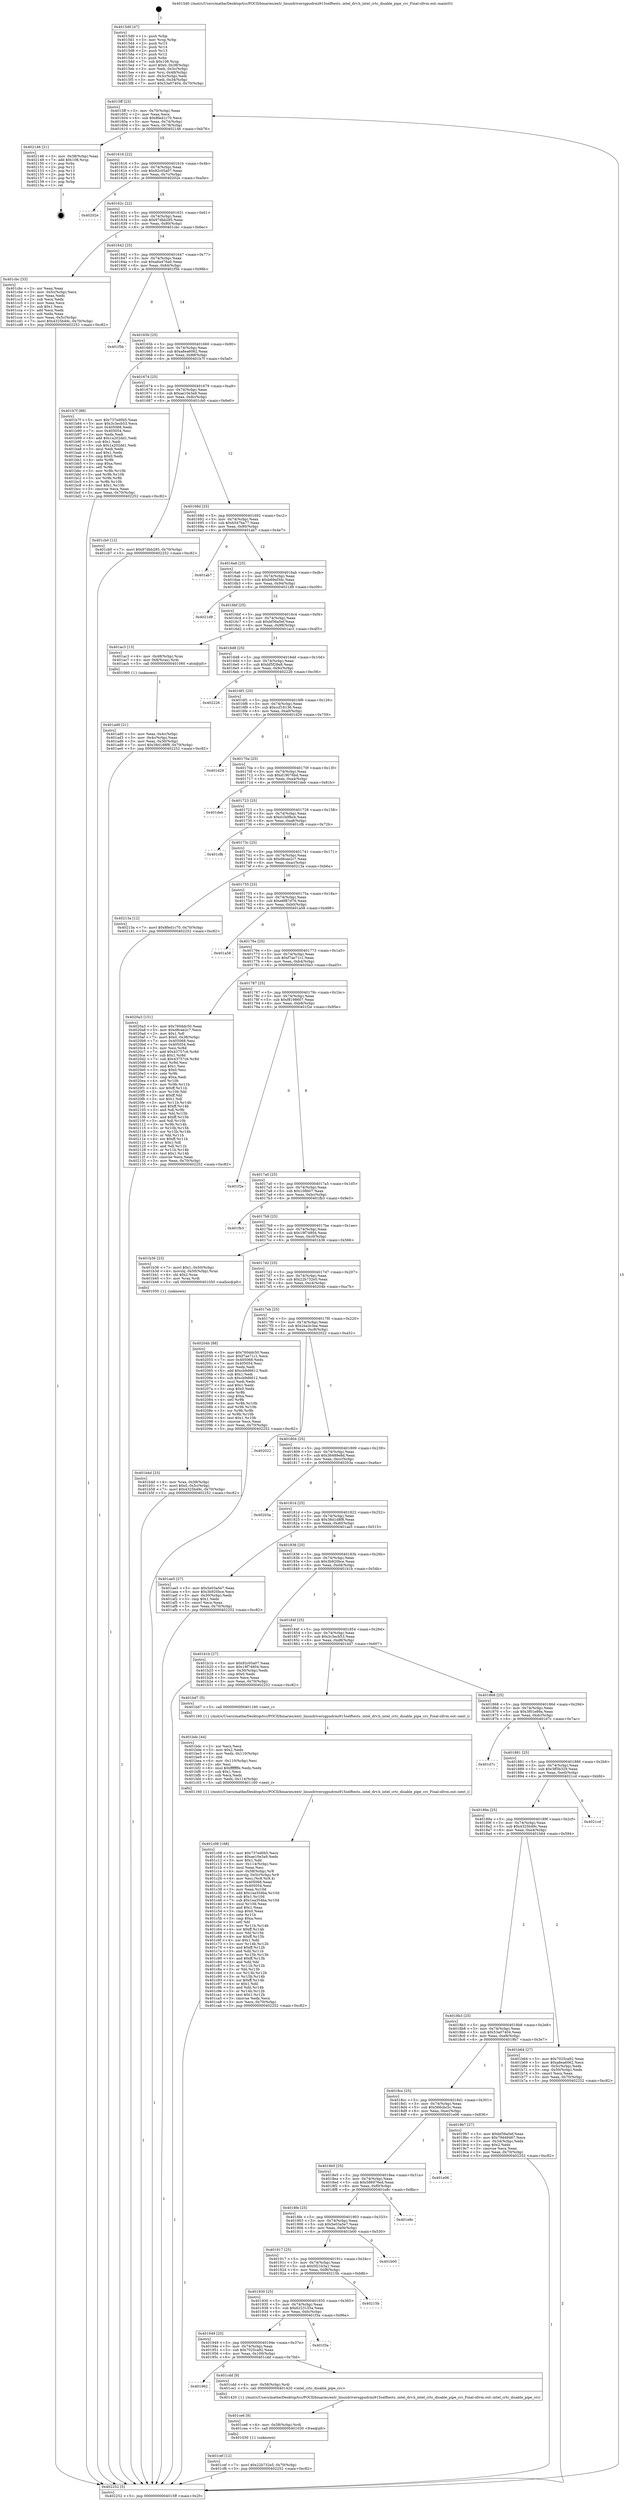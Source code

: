 digraph "0x4015d0" {
  label = "0x4015d0 (/mnt/c/Users/mathe/Desktop/tcc/POCII/binaries/extr_linuxdriversgpudrmi915selftests..intel_drv.h_intel_crtc_disable_pipe_crc_Final-ollvm.out::main(0))"
  labelloc = "t"
  node[shape=record]

  Entry [label="",width=0.3,height=0.3,shape=circle,fillcolor=black,style=filled]
  "0x4015ff" [label="{
     0x4015ff [23]\l
     | [instrs]\l
     &nbsp;&nbsp;0x4015ff \<+3\>: mov -0x70(%rbp),%eax\l
     &nbsp;&nbsp;0x401602 \<+2\>: mov %eax,%ecx\l
     &nbsp;&nbsp;0x401604 \<+6\>: sub $0x8fed1c70,%ecx\l
     &nbsp;&nbsp;0x40160a \<+3\>: mov %eax,-0x74(%rbp)\l
     &nbsp;&nbsp;0x40160d \<+3\>: mov %ecx,-0x78(%rbp)\l
     &nbsp;&nbsp;0x401610 \<+6\>: je 0000000000402146 \<main+0xb76\>\l
  }"]
  "0x402146" [label="{
     0x402146 [21]\l
     | [instrs]\l
     &nbsp;&nbsp;0x402146 \<+3\>: mov -0x38(%rbp),%eax\l
     &nbsp;&nbsp;0x402149 \<+7\>: add $0x108,%rsp\l
     &nbsp;&nbsp;0x402150 \<+1\>: pop %rbx\l
     &nbsp;&nbsp;0x402151 \<+2\>: pop %r12\l
     &nbsp;&nbsp;0x402153 \<+2\>: pop %r13\l
     &nbsp;&nbsp;0x402155 \<+2\>: pop %r14\l
     &nbsp;&nbsp;0x402157 \<+2\>: pop %r15\l
     &nbsp;&nbsp;0x402159 \<+1\>: pop %rbp\l
     &nbsp;&nbsp;0x40215a \<+1\>: ret\l
  }"]
  "0x401616" [label="{
     0x401616 [22]\l
     | [instrs]\l
     &nbsp;&nbsp;0x401616 \<+5\>: jmp 000000000040161b \<main+0x4b\>\l
     &nbsp;&nbsp;0x40161b \<+3\>: mov -0x74(%rbp),%eax\l
     &nbsp;&nbsp;0x40161e \<+5\>: sub $0x92c05a07,%eax\l
     &nbsp;&nbsp;0x401623 \<+3\>: mov %eax,-0x7c(%rbp)\l
     &nbsp;&nbsp;0x401626 \<+6\>: je 000000000040202e \<main+0xa5e\>\l
  }"]
  Exit [label="",width=0.3,height=0.3,shape=circle,fillcolor=black,style=filled,peripheries=2]
  "0x40202e" [label="{
     0x40202e\l
  }", style=dashed]
  "0x40162c" [label="{
     0x40162c [22]\l
     | [instrs]\l
     &nbsp;&nbsp;0x40162c \<+5\>: jmp 0000000000401631 \<main+0x61\>\l
     &nbsp;&nbsp;0x401631 \<+3\>: mov -0x74(%rbp),%eax\l
     &nbsp;&nbsp;0x401634 \<+5\>: sub $0x97dbb285,%eax\l
     &nbsp;&nbsp;0x401639 \<+3\>: mov %eax,-0x80(%rbp)\l
     &nbsp;&nbsp;0x40163c \<+6\>: je 0000000000401cbc \<main+0x6ec\>\l
  }"]
  "0x401cef" [label="{
     0x401cef [12]\l
     | [instrs]\l
     &nbsp;&nbsp;0x401cef \<+7\>: movl $0x22b732e5,-0x70(%rbp)\l
     &nbsp;&nbsp;0x401cf6 \<+5\>: jmp 0000000000402252 \<main+0xc82\>\l
  }"]
  "0x401cbc" [label="{
     0x401cbc [33]\l
     | [instrs]\l
     &nbsp;&nbsp;0x401cbc \<+2\>: xor %eax,%eax\l
     &nbsp;&nbsp;0x401cbe \<+3\>: mov -0x5c(%rbp),%ecx\l
     &nbsp;&nbsp;0x401cc1 \<+2\>: mov %eax,%edx\l
     &nbsp;&nbsp;0x401cc3 \<+2\>: sub %ecx,%edx\l
     &nbsp;&nbsp;0x401cc5 \<+2\>: mov %eax,%ecx\l
     &nbsp;&nbsp;0x401cc7 \<+3\>: sub $0x1,%ecx\l
     &nbsp;&nbsp;0x401cca \<+2\>: add %ecx,%edx\l
     &nbsp;&nbsp;0x401ccc \<+2\>: sub %edx,%eax\l
     &nbsp;&nbsp;0x401cce \<+3\>: mov %eax,-0x5c(%rbp)\l
     &nbsp;&nbsp;0x401cd1 \<+7\>: movl $0x4325b49c,-0x70(%rbp)\l
     &nbsp;&nbsp;0x401cd8 \<+5\>: jmp 0000000000402252 \<main+0xc82\>\l
  }"]
  "0x401642" [label="{
     0x401642 [25]\l
     | [instrs]\l
     &nbsp;&nbsp;0x401642 \<+5\>: jmp 0000000000401647 \<main+0x77\>\l
     &nbsp;&nbsp;0x401647 \<+3\>: mov -0x74(%rbp),%eax\l
     &nbsp;&nbsp;0x40164a \<+5\>: sub $0xa6a476a0,%eax\l
     &nbsp;&nbsp;0x40164f \<+6\>: mov %eax,-0x84(%rbp)\l
     &nbsp;&nbsp;0x401655 \<+6\>: je 0000000000401f5b \<main+0x98b\>\l
  }"]
  "0x401ce6" [label="{
     0x401ce6 [9]\l
     | [instrs]\l
     &nbsp;&nbsp;0x401ce6 \<+4\>: mov -0x58(%rbp),%rdi\l
     &nbsp;&nbsp;0x401cea \<+5\>: call 0000000000401030 \<free@plt\>\l
     | [calls]\l
     &nbsp;&nbsp;0x401030 \{1\} (unknown)\l
  }"]
  "0x401f5b" [label="{
     0x401f5b\l
  }", style=dashed]
  "0x40165b" [label="{
     0x40165b [25]\l
     | [instrs]\l
     &nbsp;&nbsp;0x40165b \<+5\>: jmp 0000000000401660 \<main+0x90\>\l
     &nbsp;&nbsp;0x401660 \<+3\>: mov -0x74(%rbp),%eax\l
     &nbsp;&nbsp;0x401663 \<+5\>: sub $0xa8ea6062,%eax\l
     &nbsp;&nbsp;0x401668 \<+6\>: mov %eax,-0x88(%rbp)\l
     &nbsp;&nbsp;0x40166e \<+6\>: je 0000000000401b7f \<main+0x5af\>\l
  }"]
  "0x401962" [label="{
     0x401962\l
  }", style=dashed]
  "0x401b7f" [label="{
     0x401b7f [88]\l
     | [instrs]\l
     &nbsp;&nbsp;0x401b7f \<+5\>: mov $0x737ed0b5,%eax\l
     &nbsp;&nbsp;0x401b84 \<+5\>: mov $0x3c3ecb53,%ecx\l
     &nbsp;&nbsp;0x401b89 \<+7\>: mov 0x405068,%edx\l
     &nbsp;&nbsp;0x401b90 \<+7\>: mov 0x405054,%esi\l
     &nbsp;&nbsp;0x401b97 \<+2\>: mov %edx,%edi\l
     &nbsp;&nbsp;0x401b99 \<+6\>: add $0x1a202dd1,%edi\l
     &nbsp;&nbsp;0x401b9f \<+3\>: sub $0x1,%edi\l
     &nbsp;&nbsp;0x401ba2 \<+6\>: sub $0x1a202dd1,%edi\l
     &nbsp;&nbsp;0x401ba8 \<+3\>: imul %edi,%edx\l
     &nbsp;&nbsp;0x401bab \<+3\>: and $0x1,%edx\l
     &nbsp;&nbsp;0x401bae \<+3\>: cmp $0x0,%edx\l
     &nbsp;&nbsp;0x401bb1 \<+4\>: sete %r8b\l
     &nbsp;&nbsp;0x401bb5 \<+3\>: cmp $0xa,%esi\l
     &nbsp;&nbsp;0x401bb8 \<+4\>: setl %r9b\l
     &nbsp;&nbsp;0x401bbc \<+3\>: mov %r8b,%r10b\l
     &nbsp;&nbsp;0x401bbf \<+3\>: and %r9b,%r10b\l
     &nbsp;&nbsp;0x401bc2 \<+3\>: xor %r9b,%r8b\l
     &nbsp;&nbsp;0x401bc5 \<+3\>: or %r8b,%r10b\l
     &nbsp;&nbsp;0x401bc8 \<+4\>: test $0x1,%r10b\l
     &nbsp;&nbsp;0x401bcc \<+3\>: cmovne %ecx,%eax\l
     &nbsp;&nbsp;0x401bcf \<+3\>: mov %eax,-0x70(%rbp)\l
     &nbsp;&nbsp;0x401bd2 \<+5\>: jmp 0000000000402252 \<main+0xc82\>\l
  }"]
  "0x401674" [label="{
     0x401674 [25]\l
     | [instrs]\l
     &nbsp;&nbsp;0x401674 \<+5\>: jmp 0000000000401679 \<main+0xa9\>\l
     &nbsp;&nbsp;0x401679 \<+3\>: mov -0x74(%rbp),%eax\l
     &nbsp;&nbsp;0x40167c \<+5\>: sub $0xae10e3a9,%eax\l
     &nbsp;&nbsp;0x401681 \<+6\>: mov %eax,-0x8c(%rbp)\l
     &nbsp;&nbsp;0x401687 \<+6\>: je 0000000000401cb0 \<main+0x6e0\>\l
  }"]
  "0x401cdd" [label="{
     0x401cdd [9]\l
     | [instrs]\l
     &nbsp;&nbsp;0x401cdd \<+4\>: mov -0x58(%rbp),%rdi\l
     &nbsp;&nbsp;0x401ce1 \<+5\>: call 0000000000401420 \<intel_crtc_disable_pipe_crc\>\l
     | [calls]\l
     &nbsp;&nbsp;0x401420 \{1\} (/mnt/c/Users/mathe/Desktop/tcc/POCII/binaries/extr_linuxdriversgpudrmi915selftests..intel_drv.h_intel_crtc_disable_pipe_crc_Final-ollvm.out::intel_crtc_disable_pipe_crc)\l
  }"]
  "0x401cb0" [label="{
     0x401cb0 [12]\l
     | [instrs]\l
     &nbsp;&nbsp;0x401cb0 \<+7\>: movl $0x97dbb285,-0x70(%rbp)\l
     &nbsp;&nbsp;0x401cb7 \<+5\>: jmp 0000000000402252 \<main+0xc82\>\l
  }"]
  "0x40168d" [label="{
     0x40168d [25]\l
     | [instrs]\l
     &nbsp;&nbsp;0x40168d \<+5\>: jmp 0000000000401692 \<main+0xc2\>\l
     &nbsp;&nbsp;0x401692 \<+3\>: mov -0x74(%rbp),%eax\l
     &nbsp;&nbsp;0x401695 \<+5\>: sub $0xb547ba77,%eax\l
     &nbsp;&nbsp;0x40169a \<+6\>: mov %eax,-0x90(%rbp)\l
     &nbsp;&nbsp;0x4016a0 \<+6\>: je 0000000000401ab7 \<main+0x4e7\>\l
  }"]
  "0x401949" [label="{
     0x401949 [25]\l
     | [instrs]\l
     &nbsp;&nbsp;0x401949 \<+5\>: jmp 000000000040194e \<main+0x37e\>\l
     &nbsp;&nbsp;0x40194e \<+3\>: mov -0x74(%rbp),%eax\l
     &nbsp;&nbsp;0x401951 \<+5\>: sub $0x7025ca92,%eax\l
     &nbsp;&nbsp;0x401956 \<+6\>: mov %eax,-0x100(%rbp)\l
     &nbsp;&nbsp;0x40195c \<+6\>: je 0000000000401cdd \<main+0x70d\>\l
  }"]
  "0x401ab7" [label="{
     0x401ab7\l
  }", style=dashed]
  "0x4016a6" [label="{
     0x4016a6 [25]\l
     | [instrs]\l
     &nbsp;&nbsp;0x4016a6 \<+5\>: jmp 00000000004016ab \<main+0xdb\>\l
     &nbsp;&nbsp;0x4016ab \<+3\>: mov -0x74(%rbp),%eax\l
     &nbsp;&nbsp;0x4016ae \<+5\>: sub $0xb69ef3dc,%eax\l
     &nbsp;&nbsp;0x4016b3 \<+6\>: mov %eax,-0x94(%rbp)\l
     &nbsp;&nbsp;0x4016b9 \<+6\>: je 00000000004021d9 \<main+0xc09\>\l
  }"]
  "0x401f3a" [label="{
     0x401f3a\l
  }", style=dashed]
  "0x4021d9" [label="{
     0x4021d9\l
  }", style=dashed]
  "0x4016bf" [label="{
     0x4016bf [25]\l
     | [instrs]\l
     &nbsp;&nbsp;0x4016bf \<+5\>: jmp 00000000004016c4 \<main+0xf4\>\l
     &nbsp;&nbsp;0x4016c4 \<+3\>: mov -0x74(%rbp),%eax\l
     &nbsp;&nbsp;0x4016c7 \<+5\>: sub $0xbf36a5ef,%eax\l
     &nbsp;&nbsp;0x4016cc \<+6\>: mov %eax,-0x98(%rbp)\l
     &nbsp;&nbsp;0x4016d2 \<+6\>: je 0000000000401ac3 \<main+0x4f3\>\l
  }"]
  "0x401930" [label="{
     0x401930 [25]\l
     | [instrs]\l
     &nbsp;&nbsp;0x401930 \<+5\>: jmp 0000000000401935 \<main+0x365\>\l
     &nbsp;&nbsp;0x401935 \<+3\>: mov -0x74(%rbp),%eax\l
     &nbsp;&nbsp;0x401938 \<+5\>: sub $0x6223155a,%eax\l
     &nbsp;&nbsp;0x40193d \<+6\>: mov %eax,-0xfc(%rbp)\l
     &nbsp;&nbsp;0x401943 \<+6\>: je 0000000000401f3a \<main+0x96a\>\l
  }"]
  "0x401ac3" [label="{
     0x401ac3 [13]\l
     | [instrs]\l
     &nbsp;&nbsp;0x401ac3 \<+4\>: mov -0x48(%rbp),%rax\l
     &nbsp;&nbsp;0x401ac7 \<+4\>: mov 0x8(%rax),%rdi\l
     &nbsp;&nbsp;0x401acb \<+5\>: call 0000000000401060 \<atoi@plt\>\l
     | [calls]\l
     &nbsp;&nbsp;0x401060 \{1\} (unknown)\l
  }"]
  "0x4016d8" [label="{
     0x4016d8 [25]\l
     | [instrs]\l
     &nbsp;&nbsp;0x4016d8 \<+5\>: jmp 00000000004016dd \<main+0x10d\>\l
     &nbsp;&nbsp;0x4016dd \<+3\>: mov -0x74(%rbp),%eax\l
     &nbsp;&nbsp;0x4016e0 \<+5\>: sub $0xbf5f28e8,%eax\l
     &nbsp;&nbsp;0x4016e5 \<+6\>: mov %eax,-0x9c(%rbp)\l
     &nbsp;&nbsp;0x4016eb \<+6\>: je 0000000000402226 \<main+0xc56\>\l
  }"]
  "0x40215b" [label="{
     0x40215b\l
  }", style=dashed]
  "0x402226" [label="{
     0x402226\l
  }", style=dashed]
  "0x4016f1" [label="{
     0x4016f1 [25]\l
     | [instrs]\l
     &nbsp;&nbsp;0x4016f1 \<+5\>: jmp 00000000004016f6 \<main+0x126\>\l
     &nbsp;&nbsp;0x4016f6 \<+3\>: mov -0x74(%rbp),%eax\l
     &nbsp;&nbsp;0x4016f9 \<+5\>: sub $0xccf18136,%eax\l
     &nbsp;&nbsp;0x4016fe \<+6\>: mov %eax,-0xa0(%rbp)\l
     &nbsp;&nbsp;0x401704 \<+6\>: je 0000000000401d29 \<main+0x759\>\l
  }"]
  "0x401917" [label="{
     0x401917 [25]\l
     | [instrs]\l
     &nbsp;&nbsp;0x401917 \<+5\>: jmp 000000000040191c \<main+0x34c\>\l
     &nbsp;&nbsp;0x40191c \<+3\>: mov -0x74(%rbp),%eax\l
     &nbsp;&nbsp;0x40191f \<+5\>: sub $0x5f21b3a1,%eax\l
     &nbsp;&nbsp;0x401924 \<+6\>: mov %eax,-0xf8(%rbp)\l
     &nbsp;&nbsp;0x40192a \<+6\>: je 000000000040215b \<main+0xb8b\>\l
  }"]
  "0x401d29" [label="{
     0x401d29\l
  }", style=dashed]
  "0x40170a" [label="{
     0x40170a [25]\l
     | [instrs]\l
     &nbsp;&nbsp;0x40170a \<+5\>: jmp 000000000040170f \<main+0x13f\>\l
     &nbsp;&nbsp;0x40170f \<+3\>: mov -0x74(%rbp),%eax\l
     &nbsp;&nbsp;0x401712 \<+5\>: sub $0xd19076bd,%eax\l
     &nbsp;&nbsp;0x401717 \<+6\>: mov %eax,-0xa4(%rbp)\l
     &nbsp;&nbsp;0x40171d \<+6\>: je 0000000000401deb \<main+0x81b\>\l
  }"]
  "0x401b00" [label="{
     0x401b00\l
  }", style=dashed]
  "0x401deb" [label="{
     0x401deb\l
  }", style=dashed]
  "0x401723" [label="{
     0x401723 [25]\l
     | [instrs]\l
     &nbsp;&nbsp;0x401723 \<+5\>: jmp 0000000000401728 \<main+0x158\>\l
     &nbsp;&nbsp;0x401728 \<+3\>: mov -0x74(%rbp),%eax\l
     &nbsp;&nbsp;0x40172b \<+5\>: sub $0xd1b0fbcb,%eax\l
     &nbsp;&nbsp;0x401730 \<+6\>: mov %eax,-0xa8(%rbp)\l
     &nbsp;&nbsp;0x401736 \<+6\>: je 0000000000401cfb \<main+0x72b\>\l
  }"]
  "0x4018fe" [label="{
     0x4018fe [25]\l
     | [instrs]\l
     &nbsp;&nbsp;0x4018fe \<+5\>: jmp 0000000000401903 \<main+0x333\>\l
     &nbsp;&nbsp;0x401903 \<+3\>: mov -0x74(%rbp),%eax\l
     &nbsp;&nbsp;0x401906 \<+5\>: sub $0x5e03a5e7,%eax\l
     &nbsp;&nbsp;0x40190b \<+6\>: mov %eax,-0xf4(%rbp)\l
     &nbsp;&nbsp;0x401911 \<+6\>: je 0000000000401b00 \<main+0x530\>\l
  }"]
  "0x401cfb" [label="{
     0x401cfb\l
  }", style=dashed]
  "0x40173c" [label="{
     0x40173c [25]\l
     | [instrs]\l
     &nbsp;&nbsp;0x40173c \<+5\>: jmp 0000000000401741 \<main+0x171\>\l
     &nbsp;&nbsp;0x401741 \<+3\>: mov -0x74(%rbp),%eax\l
     &nbsp;&nbsp;0x401744 \<+5\>: sub $0xd8cee2c7,%eax\l
     &nbsp;&nbsp;0x401749 \<+6\>: mov %eax,-0xac(%rbp)\l
     &nbsp;&nbsp;0x40174f \<+6\>: je 000000000040213a \<main+0xb6a\>\l
  }"]
  "0x401e8c" [label="{
     0x401e8c\l
  }", style=dashed]
  "0x40213a" [label="{
     0x40213a [12]\l
     | [instrs]\l
     &nbsp;&nbsp;0x40213a \<+7\>: movl $0x8fed1c70,-0x70(%rbp)\l
     &nbsp;&nbsp;0x402141 \<+5\>: jmp 0000000000402252 \<main+0xc82\>\l
  }"]
  "0x401755" [label="{
     0x401755 [25]\l
     | [instrs]\l
     &nbsp;&nbsp;0x401755 \<+5\>: jmp 000000000040175a \<main+0x18a\>\l
     &nbsp;&nbsp;0x40175a \<+3\>: mov -0x74(%rbp),%eax\l
     &nbsp;&nbsp;0x40175d \<+5\>: sub $0xe6f87d76,%eax\l
     &nbsp;&nbsp;0x401762 \<+6\>: mov %eax,-0xb0(%rbp)\l
     &nbsp;&nbsp;0x401768 \<+6\>: je 0000000000401a58 \<main+0x488\>\l
  }"]
  "0x4018e5" [label="{
     0x4018e5 [25]\l
     | [instrs]\l
     &nbsp;&nbsp;0x4018e5 \<+5\>: jmp 00000000004018ea \<main+0x31a\>\l
     &nbsp;&nbsp;0x4018ea \<+3\>: mov -0x74(%rbp),%eax\l
     &nbsp;&nbsp;0x4018ed \<+5\>: sub $0x586976ed,%eax\l
     &nbsp;&nbsp;0x4018f2 \<+6\>: mov %eax,-0xf0(%rbp)\l
     &nbsp;&nbsp;0x4018f8 \<+6\>: je 0000000000401e8c \<main+0x8bc\>\l
  }"]
  "0x401a58" [label="{
     0x401a58\l
  }", style=dashed]
  "0x40176e" [label="{
     0x40176e [25]\l
     | [instrs]\l
     &nbsp;&nbsp;0x40176e \<+5\>: jmp 0000000000401773 \<main+0x1a3\>\l
     &nbsp;&nbsp;0x401773 \<+3\>: mov -0x74(%rbp),%eax\l
     &nbsp;&nbsp;0x401776 \<+5\>: sub $0xf7ae71c1,%eax\l
     &nbsp;&nbsp;0x40177b \<+6\>: mov %eax,-0xb4(%rbp)\l
     &nbsp;&nbsp;0x401781 \<+6\>: je 00000000004020a3 \<main+0xad3\>\l
  }"]
  "0x401e06" [label="{
     0x401e06\l
  }", style=dashed]
  "0x4020a3" [label="{
     0x4020a3 [151]\l
     | [instrs]\l
     &nbsp;&nbsp;0x4020a3 \<+5\>: mov $0x760ddc50,%eax\l
     &nbsp;&nbsp;0x4020a8 \<+5\>: mov $0xd8cee2c7,%ecx\l
     &nbsp;&nbsp;0x4020ad \<+2\>: mov $0x1,%dl\l
     &nbsp;&nbsp;0x4020af \<+7\>: movl $0x0,-0x38(%rbp)\l
     &nbsp;&nbsp;0x4020b6 \<+7\>: mov 0x405068,%esi\l
     &nbsp;&nbsp;0x4020bd \<+7\>: mov 0x405054,%edi\l
     &nbsp;&nbsp;0x4020c4 \<+3\>: mov %esi,%r8d\l
     &nbsp;&nbsp;0x4020c7 \<+7\>: add $0x43757c6,%r8d\l
     &nbsp;&nbsp;0x4020ce \<+4\>: sub $0x1,%r8d\l
     &nbsp;&nbsp;0x4020d2 \<+7\>: sub $0x43757c6,%r8d\l
     &nbsp;&nbsp;0x4020d9 \<+4\>: imul %r8d,%esi\l
     &nbsp;&nbsp;0x4020dd \<+3\>: and $0x1,%esi\l
     &nbsp;&nbsp;0x4020e0 \<+3\>: cmp $0x0,%esi\l
     &nbsp;&nbsp;0x4020e3 \<+4\>: sete %r9b\l
     &nbsp;&nbsp;0x4020e7 \<+3\>: cmp $0xa,%edi\l
     &nbsp;&nbsp;0x4020ea \<+4\>: setl %r10b\l
     &nbsp;&nbsp;0x4020ee \<+3\>: mov %r9b,%r11b\l
     &nbsp;&nbsp;0x4020f1 \<+4\>: xor $0xff,%r11b\l
     &nbsp;&nbsp;0x4020f5 \<+3\>: mov %r10b,%bl\l
     &nbsp;&nbsp;0x4020f8 \<+3\>: xor $0xff,%bl\l
     &nbsp;&nbsp;0x4020fb \<+3\>: xor $0x1,%dl\l
     &nbsp;&nbsp;0x4020fe \<+3\>: mov %r11b,%r14b\l
     &nbsp;&nbsp;0x402101 \<+4\>: and $0xff,%r14b\l
     &nbsp;&nbsp;0x402105 \<+3\>: and %dl,%r9b\l
     &nbsp;&nbsp;0x402108 \<+3\>: mov %bl,%r15b\l
     &nbsp;&nbsp;0x40210b \<+4\>: and $0xff,%r15b\l
     &nbsp;&nbsp;0x40210f \<+3\>: and %dl,%r10b\l
     &nbsp;&nbsp;0x402112 \<+3\>: or %r9b,%r14b\l
     &nbsp;&nbsp;0x402115 \<+3\>: or %r10b,%r15b\l
     &nbsp;&nbsp;0x402118 \<+3\>: xor %r15b,%r14b\l
     &nbsp;&nbsp;0x40211b \<+3\>: or %bl,%r11b\l
     &nbsp;&nbsp;0x40211e \<+4\>: xor $0xff,%r11b\l
     &nbsp;&nbsp;0x402122 \<+3\>: or $0x1,%dl\l
     &nbsp;&nbsp;0x402125 \<+3\>: and %dl,%r11b\l
     &nbsp;&nbsp;0x402128 \<+3\>: or %r11b,%r14b\l
     &nbsp;&nbsp;0x40212b \<+4\>: test $0x1,%r14b\l
     &nbsp;&nbsp;0x40212f \<+3\>: cmovne %ecx,%eax\l
     &nbsp;&nbsp;0x402132 \<+3\>: mov %eax,-0x70(%rbp)\l
     &nbsp;&nbsp;0x402135 \<+5\>: jmp 0000000000402252 \<main+0xc82\>\l
  }"]
  "0x401787" [label="{
     0x401787 [25]\l
     | [instrs]\l
     &nbsp;&nbsp;0x401787 \<+5\>: jmp 000000000040178c \<main+0x1bc\>\l
     &nbsp;&nbsp;0x40178c \<+3\>: mov -0x74(%rbp),%eax\l
     &nbsp;&nbsp;0x40178f \<+5\>: sub $0xf8198607,%eax\l
     &nbsp;&nbsp;0x401794 \<+6\>: mov %eax,-0xb8(%rbp)\l
     &nbsp;&nbsp;0x40179a \<+6\>: je 0000000000401f2e \<main+0x95e\>\l
  }"]
  "0x401c08" [label="{
     0x401c08 [168]\l
     | [instrs]\l
     &nbsp;&nbsp;0x401c08 \<+5\>: mov $0x737ed0b5,%ecx\l
     &nbsp;&nbsp;0x401c0d \<+5\>: mov $0xae10e3a9,%edx\l
     &nbsp;&nbsp;0x401c12 \<+3\>: mov $0x1,%dil\l
     &nbsp;&nbsp;0x401c15 \<+6\>: mov -0x114(%rbp),%esi\l
     &nbsp;&nbsp;0x401c1b \<+3\>: imul %eax,%esi\l
     &nbsp;&nbsp;0x401c1e \<+4\>: mov -0x58(%rbp),%r8\l
     &nbsp;&nbsp;0x401c22 \<+4\>: movslq -0x5c(%rbp),%r9\l
     &nbsp;&nbsp;0x401c26 \<+4\>: mov %esi,(%r8,%r9,4)\l
     &nbsp;&nbsp;0x401c2a \<+7\>: mov 0x405068,%eax\l
     &nbsp;&nbsp;0x401c31 \<+7\>: mov 0x405054,%esi\l
     &nbsp;&nbsp;0x401c38 \<+3\>: mov %eax,%r10d\l
     &nbsp;&nbsp;0x401c3b \<+7\>: add $0x1ea354ba,%r10d\l
     &nbsp;&nbsp;0x401c42 \<+4\>: sub $0x1,%r10d\l
     &nbsp;&nbsp;0x401c46 \<+7\>: sub $0x1ea354ba,%r10d\l
     &nbsp;&nbsp;0x401c4d \<+4\>: imul %r10d,%eax\l
     &nbsp;&nbsp;0x401c51 \<+3\>: and $0x1,%eax\l
     &nbsp;&nbsp;0x401c54 \<+3\>: cmp $0x0,%eax\l
     &nbsp;&nbsp;0x401c57 \<+4\>: sete %r11b\l
     &nbsp;&nbsp;0x401c5b \<+3\>: cmp $0xa,%esi\l
     &nbsp;&nbsp;0x401c5e \<+3\>: setl %bl\l
     &nbsp;&nbsp;0x401c61 \<+3\>: mov %r11b,%r14b\l
     &nbsp;&nbsp;0x401c64 \<+4\>: xor $0xff,%r14b\l
     &nbsp;&nbsp;0x401c68 \<+3\>: mov %bl,%r15b\l
     &nbsp;&nbsp;0x401c6b \<+4\>: xor $0xff,%r15b\l
     &nbsp;&nbsp;0x401c6f \<+4\>: xor $0x1,%dil\l
     &nbsp;&nbsp;0x401c73 \<+3\>: mov %r14b,%r12b\l
     &nbsp;&nbsp;0x401c76 \<+4\>: and $0xff,%r12b\l
     &nbsp;&nbsp;0x401c7a \<+3\>: and %dil,%r11b\l
     &nbsp;&nbsp;0x401c7d \<+3\>: mov %r15b,%r13b\l
     &nbsp;&nbsp;0x401c80 \<+4\>: and $0xff,%r13b\l
     &nbsp;&nbsp;0x401c84 \<+3\>: and %dil,%bl\l
     &nbsp;&nbsp;0x401c87 \<+3\>: or %r11b,%r12b\l
     &nbsp;&nbsp;0x401c8a \<+3\>: or %bl,%r13b\l
     &nbsp;&nbsp;0x401c8d \<+3\>: xor %r13b,%r12b\l
     &nbsp;&nbsp;0x401c90 \<+3\>: or %r15b,%r14b\l
     &nbsp;&nbsp;0x401c93 \<+4\>: xor $0xff,%r14b\l
     &nbsp;&nbsp;0x401c97 \<+4\>: or $0x1,%dil\l
     &nbsp;&nbsp;0x401c9b \<+3\>: and %dil,%r14b\l
     &nbsp;&nbsp;0x401c9e \<+3\>: or %r14b,%r12b\l
     &nbsp;&nbsp;0x401ca1 \<+4\>: test $0x1,%r12b\l
     &nbsp;&nbsp;0x401ca5 \<+3\>: cmovne %edx,%ecx\l
     &nbsp;&nbsp;0x401ca8 \<+3\>: mov %ecx,-0x70(%rbp)\l
     &nbsp;&nbsp;0x401cab \<+5\>: jmp 0000000000402252 \<main+0xc82\>\l
  }"]
  "0x401f2e" [label="{
     0x401f2e\l
  }", style=dashed]
  "0x4017a0" [label="{
     0x4017a0 [25]\l
     | [instrs]\l
     &nbsp;&nbsp;0x4017a0 \<+5\>: jmp 00000000004017a5 \<main+0x1d5\>\l
     &nbsp;&nbsp;0x4017a5 \<+3\>: mov -0x74(%rbp),%eax\l
     &nbsp;&nbsp;0x4017a8 \<+5\>: sub $0x108b07,%eax\l
     &nbsp;&nbsp;0x4017ad \<+6\>: mov %eax,-0xbc(%rbp)\l
     &nbsp;&nbsp;0x4017b3 \<+6\>: je 0000000000401fb3 \<main+0x9e3\>\l
  }"]
  "0x401bdc" [label="{
     0x401bdc [44]\l
     | [instrs]\l
     &nbsp;&nbsp;0x401bdc \<+2\>: xor %ecx,%ecx\l
     &nbsp;&nbsp;0x401bde \<+5\>: mov $0x2,%edx\l
     &nbsp;&nbsp;0x401be3 \<+6\>: mov %edx,-0x110(%rbp)\l
     &nbsp;&nbsp;0x401be9 \<+1\>: cltd\l
     &nbsp;&nbsp;0x401bea \<+6\>: mov -0x110(%rbp),%esi\l
     &nbsp;&nbsp;0x401bf0 \<+2\>: idiv %esi\l
     &nbsp;&nbsp;0x401bf2 \<+6\>: imul $0xfffffffe,%edx,%edx\l
     &nbsp;&nbsp;0x401bf8 \<+3\>: sub $0x1,%ecx\l
     &nbsp;&nbsp;0x401bfb \<+2\>: sub %ecx,%edx\l
     &nbsp;&nbsp;0x401bfd \<+6\>: mov %edx,-0x114(%rbp)\l
     &nbsp;&nbsp;0x401c03 \<+5\>: call 0000000000401160 \<next_i\>\l
     | [calls]\l
     &nbsp;&nbsp;0x401160 \{1\} (/mnt/c/Users/mathe/Desktop/tcc/POCII/binaries/extr_linuxdriversgpudrmi915selftests..intel_drv.h_intel_crtc_disable_pipe_crc_Final-ollvm.out::next_i)\l
  }"]
  "0x401fb3" [label="{
     0x401fb3\l
  }", style=dashed]
  "0x4017b9" [label="{
     0x4017b9 [25]\l
     | [instrs]\l
     &nbsp;&nbsp;0x4017b9 \<+5\>: jmp 00000000004017be \<main+0x1ee\>\l
     &nbsp;&nbsp;0x4017be \<+3\>: mov -0x74(%rbp),%eax\l
     &nbsp;&nbsp;0x4017c1 \<+5\>: sub $0x19f74804,%eax\l
     &nbsp;&nbsp;0x4017c6 \<+6\>: mov %eax,-0xc0(%rbp)\l
     &nbsp;&nbsp;0x4017cc \<+6\>: je 0000000000401b36 \<main+0x566\>\l
  }"]
  "0x401b4d" [label="{
     0x401b4d [23]\l
     | [instrs]\l
     &nbsp;&nbsp;0x401b4d \<+4\>: mov %rax,-0x58(%rbp)\l
     &nbsp;&nbsp;0x401b51 \<+7\>: movl $0x0,-0x5c(%rbp)\l
     &nbsp;&nbsp;0x401b58 \<+7\>: movl $0x4325b49c,-0x70(%rbp)\l
     &nbsp;&nbsp;0x401b5f \<+5\>: jmp 0000000000402252 \<main+0xc82\>\l
  }"]
  "0x401b36" [label="{
     0x401b36 [23]\l
     | [instrs]\l
     &nbsp;&nbsp;0x401b36 \<+7\>: movl $0x1,-0x50(%rbp)\l
     &nbsp;&nbsp;0x401b3d \<+4\>: movslq -0x50(%rbp),%rax\l
     &nbsp;&nbsp;0x401b41 \<+4\>: shl $0x2,%rax\l
     &nbsp;&nbsp;0x401b45 \<+3\>: mov %rax,%rdi\l
     &nbsp;&nbsp;0x401b48 \<+5\>: call 0000000000401050 \<malloc@plt\>\l
     | [calls]\l
     &nbsp;&nbsp;0x401050 \{1\} (unknown)\l
  }"]
  "0x4017d2" [label="{
     0x4017d2 [25]\l
     | [instrs]\l
     &nbsp;&nbsp;0x4017d2 \<+5\>: jmp 00000000004017d7 \<main+0x207\>\l
     &nbsp;&nbsp;0x4017d7 \<+3\>: mov -0x74(%rbp),%eax\l
     &nbsp;&nbsp;0x4017da \<+5\>: sub $0x22b732e5,%eax\l
     &nbsp;&nbsp;0x4017df \<+6\>: mov %eax,-0xc4(%rbp)\l
     &nbsp;&nbsp;0x4017e5 \<+6\>: je 000000000040204b \<main+0xa7b\>\l
  }"]
  "0x401ad0" [label="{
     0x401ad0 [21]\l
     | [instrs]\l
     &nbsp;&nbsp;0x401ad0 \<+3\>: mov %eax,-0x4c(%rbp)\l
     &nbsp;&nbsp;0x401ad3 \<+3\>: mov -0x4c(%rbp),%eax\l
     &nbsp;&nbsp;0x401ad6 \<+3\>: mov %eax,-0x30(%rbp)\l
     &nbsp;&nbsp;0x401ad9 \<+7\>: movl $0x38d1d8f8,-0x70(%rbp)\l
     &nbsp;&nbsp;0x401ae0 \<+5\>: jmp 0000000000402252 \<main+0xc82\>\l
  }"]
  "0x40204b" [label="{
     0x40204b [88]\l
     | [instrs]\l
     &nbsp;&nbsp;0x40204b \<+5\>: mov $0x760ddc50,%eax\l
     &nbsp;&nbsp;0x402050 \<+5\>: mov $0xf7ae71c1,%ecx\l
     &nbsp;&nbsp;0x402055 \<+7\>: mov 0x405068,%edx\l
     &nbsp;&nbsp;0x40205c \<+7\>: mov 0x405054,%esi\l
     &nbsp;&nbsp;0x402063 \<+2\>: mov %edx,%edi\l
     &nbsp;&nbsp;0x402065 \<+6\>: add $0xcb9d6612,%edi\l
     &nbsp;&nbsp;0x40206b \<+3\>: sub $0x1,%edi\l
     &nbsp;&nbsp;0x40206e \<+6\>: sub $0xcb9d6612,%edi\l
     &nbsp;&nbsp;0x402074 \<+3\>: imul %edi,%edx\l
     &nbsp;&nbsp;0x402077 \<+3\>: and $0x1,%edx\l
     &nbsp;&nbsp;0x40207a \<+3\>: cmp $0x0,%edx\l
     &nbsp;&nbsp;0x40207d \<+4\>: sete %r8b\l
     &nbsp;&nbsp;0x402081 \<+3\>: cmp $0xa,%esi\l
     &nbsp;&nbsp;0x402084 \<+4\>: setl %r9b\l
     &nbsp;&nbsp;0x402088 \<+3\>: mov %r8b,%r10b\l
     &nbsp;&nbsp;0x40208b \<+3\>: and %r9b,%r10b\l
     &nbsp;&nbsp;0x40208e \<+3\>: xor %r9b,%r8b\l
     &nbsp;&nbsp;0x402091 \<+3\>: or %r8b,%r10b\l
     &nbsp;&nbsp;0x402094 \<+4\>: test $0x1,%r10b\l
     &nbsp;&nbsp;0x402098 \<+3\>: cmovne %ecx,%eax\l
     &nbsp;&nbsp;0x40209b \<+3\>: mov %eax,-0x70(%rbp)\l
     &nbsp;&nbsp;0x40209e \<+5\>: jmp 0000000000402252 \<main+0xc82\>\l
  }"]
  "0x4017eb" [label="{
     0x4017eb [25]\l
     | [instrs]\l
     &nbsp;&nbsp;0x4017eb \<+5\>: jmp 00000000004017f0 \<main+0x220\>\l
     &nbsp;&nbsp;0x4017f0 \<+3\>: mov -0x74(%rbp),%eax\l
     &nbsp;&nbsp;0x4017f3 \<+5\>: sub $0x2ea3c3ee,%eax\l
     &nbsp;&nbsp;0x4017f8 \<+6\>: mov %eax,-0xc8(%rbp)\l
     &nbsp;&nbsp;0x4017fe \<+6\>: je 0000000000402022 \<main+0xa52\>\l
  }"]
  "0x4015d0" [label="{
     0x4015d0 [47]\l
     | [instrs]\l
     &nbsp;&nbsp;0x4015d0 \<+1\>: push %rbp\l
     &nbsp;&nbsp;0x4015d1 \<+3\>: mov %rsp,%rbp\l
     &nbsp;&nbsp;0x4015d4 \<+2\>: push %r15\l
     &nbsp;&nbsp;0x4015d6 \<+2\>: push %r14\l
     &nbsp;&nbsp;0x4015d8 \<+2\>: push %r13\l
     &nbsp;&nbsp;0x4015da \<+2\>: push %r12\l
     &nbsp;&nbsp;0x4015dc \<+1\>: push %rbx\l
     &nbsp;&nbsp;0x4015dd \<+7\>: sub $0x108,%rsp\l
     &nbsp;&nbsp;0x4015e4 \<+7\>: movl $0x0,-0x38(%rbp)\l
     &nbsp;&nbsp;0x4015eb \<+3\>: mov %edi,-0x3c(%rbp)\l
     &nbsp;&nbsp;0x4015ee \<+4\>: mov %rsi,-0x48(%rbp)\l
     &nbsp;&nbsp;0x4015f2 \<+3\>: mov -0x3c(%rbp),%edi\l
     &nbsp;&nbsp;0x4015f5 \<+3\>: mov %edi,-0x34(%rbp)\l
     &nbsp;&nbsp;0x4015f8 \<+7\>: movl $0x53a07404,-0x70(%rbp)\l
  }"]
  "0x402022" [label="{
     0x402022\l
  }", style=dashed]
  "0x401804" [label="{
     0x401804 [25]\l
     | [instrs]\l
     &nbsp;&nbsp;0x401804 \<+5\>: jmp 0000000000401809 \<main+0x239\>\l
     &nbsp;&nbsp;0x401809 \<+3\>: mov -0x74(%rbp),%eax\l
     &nbsp;&nbsp;0x40180c \<+5\>: sub $0x36489e8d,%eax\l
     &nbsp;&nbsp;0x401811 \<+6\>: mov %eax,-0xcc(%rbp)\l
     &nbsp;&nbsp;0x401817 \<+6\>: je 000000000040203a \<main+0xa6a\>\l
  }"]
  "0x402252" [label="{
     0x402252 [5]\l
     | [instrs]\l
     &nbsp;&nbsp;0x402252 \<+5\>: jmp 00000000004015ff \<main+0x2f\>\l
  }"]
  "0x40203a" [label="{
     0x40203a\l
  }", style=dashed]
  "0x40181d" [label="{
     0x40181d [25]\l
     | [instrs]\l
     &nbsp;&nbsp;0x40181d \<+5\>: jmp 0000000000401822 \<main+0x252\>\l
     &nbsp;&nbsp;0x401822 \<+3\>: mov -0x74(%rbp),%eax\l
     &nbsp;&nbsp;0x401825 \<+5\>: sub $0x38d1d8f8,%eax\l
     &nbsp;&nbsp;0x40182a \<+6\>: mov %eax,-0xd0(%rbp)\l
     &nbsp;&nbsp;0x401830 \<+6\>: je 0000000000401ae5 \<main+0x515\>\l
  }"]
  "0x4018cc" [label="{
     0x4018cc [25]\l
     | [instrs]\l
     &nbsp;&nbsp;0x4018cc \<+5\>: jmp 00000000004018d1 \<main+0x301\>\l
     &nbsp;&nbsp;0x4018d1 \<+3\>: mov -0x74(%rbp),%eax\l
     &nbsp;&nbsp;0x4018d4 \<+5\>: sub $0x566cbc5c,%eax\l
     &nbsp;&nbsp;0x4018d9 \<+6\>: mov %eax,-0xec(%rbp)\l
     &nbsp;&nbsp;0x4018df \<+6\>: je 0000000000401e06 \<main+0x836\>\l
  }"]
  "0x401ae5" [label="{
     0x401ae5 [27]\l
     | [instrs]\l
     &nbsp;&nbsp;0x401ae5 \<+5\>: mov $0x5e03a5e7,%eax\l
     &nbsp;&nbsp;0x401aea \<+5\>: mov $0x3b920bce,%ecx\l
     &nbsp;&nbsp;0x401aef \<+3\>: mov -0x30(%rbp),%edx\l
     &nbsp;&nbsp;0x401af2 \<+3\>: cmp $0x1,%edx\l
     &nbsp;&nbsp;0x401af5 \<+3\>: cmovl %ecx,%eax\l
     &nbsp;&nbsp;0x401af8 \<+3\>: mov %eax,-0x70(%rbp)\l
     &nbsp;&nbsp;0x401afb \<+5\>: jmp 0000000000402252 \<main+0xc82\>\l
  }"]
  "0x401836" [label="{
     0x401836 [25]\l
     | [instrs]\l
     &nbsp;&nbsp;0x401836 \<+5\>: jmp 000000000040183b \<main+0x26b\>\l
     &nbsp;&nbsp;0x40183b \<+3\>: mov -0x74(%rbp),%eax\l
     &nbsp;&nbsp;0x40183e \<+5\>: sub $0x3b920bce,%eax\l
     &nbsp;&nbsp;0x401843 \<+6\>: mov %eax,-0xd4(%rbp)\l
     &nbsp;&nbsp;0x401849 \<+6\>: je 0000000000401b1b \<main+0x54b\>\l
  }"]
  "0x4019b7" [label="{
     0x4019b7 [27]\l
     | [instrs]\l
     &nbsp;&nbsp;0x4019b7 \<+5\>: mov $0xbf36a5ef,%eax\l
     &nbsp;&nbsp;0x4019bc \<+5\>: mov $0x79d49467,%ecx\l
     &nbsp;&nbsp;0x4019c1 \<+3\>: mov -0x34(%rbp),%edx\l
     &nbsp;&nbsp;0x4019c4 \<+3\>: cmp $0x2,%edx\l
     &nbsp;&nbsp;0x4019c7 \<+3\>: cmovne %ecx,%eax\l
     &nbsp;&nbsp;0x4019ca \<+3\>: mov %eax,-0x70(%rbp)\l
     &nbsp;&nbsp;0x4019cd \<+5\>: jmp 0000000000402252 \<main+0xc82\>\l
  }"]
  "0x401b1b" [label="{
     0x401b1b [27]\l
     | [instrs]\l
     &nbsp;&nbsp;0x401b1b \<+5\>: mov $0x92c05a07,%eax\l
     &nbsp;&nbsp;0x401b20 \<+5\>: mov $0x19f74804,%ecx\l
     &nbsp;&nbsp;0x401b25 \<+3\>: mov -0x30(%rbp),%edx\l
     &nbsp;&nbsp;0x401b28 \<+3\>: cmp $0x0,%edx\l
     &nbsp;&nbsp;0x401b2b \<+3\>: cmove %ecx,%eax\l
     &nbsp;&nbsp;0x401b2e \<+3\>: mov %eax,-0x70(%rbp)\l
     &nbsp;&nbsp;0x401b31 \<+5\>: jmp 0000000000402252 \<main+0xc82\>\l
  }"]
  "0x40184f" [label="{
     0x40184f [25]\l
     | [instrs]\l
     &nbsp;&nbsp;0x40184f \<+5\>: jmp 0000000000401854 \<main+0x284\>\l
     &nbsp;&nbsp;0x401854 \<+3\>: mov -0x74(%rbp),%eax\l
     &nbsp;&nbsp;0x401857 \<+5\>: sub $0x3c3ecb53,%eax\l
     &nbsp;&nbsp;0x40185c \<+6\>: mov %eax,-0xd8(%rbp)\l
     &nbsp;&nbsp;0x401862 \<+6\>: je 0000000000401bd7 \<main+0x607\>\l
  }"]
  "0x4018b3" [label="{
     0x4018b3 [25]\l
     | [instrs]\l
     &nbsp;&nbsp;0x4018b3 \<+5\>: jmp 00000000004018b8 \<main+0x2e8\>\l
     &nbsp;&nbsp;0x4018b8 \<+3\>: mov -0x74(%rbp),%eax\l
     &nbsp;&nbsp;0x4018bb \<+5\>: sub $0x53a07404,%eax\l
     &nbsp;&nbsp;0x4018c0 \<+6\>: mov %eax,-0xe8(%rbp)\l
     &nbsp;&nbsp;0x4018c6 \<+6\>: je 00000000004019b7 \<main+0x3e7\>\l
  }"]
  "0x401bd7" [label="{
     0x401bd7 [5]\l
     | [instrs]\l
     &nbsp;&nbsp;0x401bd7 \<+5\>: call 0000000000401160 \<next_i\>\l
     | [calls]\l
     &nbsp;&nbsp;0x401160 \{1\} (/mnt/c/Users/mathe/Desktop/tcc/POCII/binaries/extr_linuxdriversgpudrmi915selftests..intel_drv.h_intel_crtc_disable_pipe_crc_Final-ollvm.out::next_i)\l
  }"]
  "0x401868" [label="{
     0x401868 [25]\l
     | [instrs]\l
     &nbsp;&nbsp;0x401868 \<+5\>: jmp 000000000040186d \<main+0x29d\>\l
     &nbsp;&nbsp;0x40186d \<+3\>: mov -0x74(%rbp),%eax\l
     &nbsp;&nbsp;0x401870 \<+5\>: sub $0x3f01e89a,%eax\l
     &nbsp;&nbsp;0x401875 \<+6\>: mov %eax,-0xdc(%rbp)\l
     &nbsp;&nbsp;0x40187b \<+6\>: je 0000000000401d7c \<main+0x7ac\>\l
  }"]
  "0x401b64" [label="{
     0x401b64 [27]\l
     | [instrs]\l
     &nbsp;&nbsp;0x401b64 \<+5\>: mov $0x7025ca92,%eax\l
     &nbsp;&nbsp;0x401b69 \<+5\>: mov $0xa8ea6062,%ecx\l
     &nbsp;&nbsp;0x401b6e \<+3\>: mov -0x5c(%rbp),%edx\l
     &nbsp;&nbsp;0x401b71 \<+3\>: cmp -0x50(%rbp),%edx\l
     &nbsp;&nbsp;0x401b74 \<+3\>: cmovl %ecx,%eax\l
     &nbsp;&nbsp;0x401b77 \<+3\>: mov %eax,-0x70(%rbp)\l
     &nbsp;&nbsp;0x401b7a \<+5\>: jmp 0000000000402252 \<main+0xc82\>\l
  }"]
  "0x401d7c" [label="{
     0x401d7c\l
  }", style=dashed]
  "0x401881" [label="{
     0x401881 [25]\l
     | [instrs]\l
     &nbsp;&nbsp;0x401881 \<+5\>: jmp 0000000000401886 \<main+0x2b6\>\l
     &nbsp;&nbsp;0x401886 \<+3\>: mov -0x74(%rbp),%eax\l
     &nbsp;&nbsp;0x401889 \<+5\>: sub $0x3ff3b329,%eax\l
     &nbsp;&nbsp;0x40188e \<+6\>: mov %eax,-0xe0(%rbp)\l
     &nbsp;&nbsp;0x401894 \<+6\>: je 00000000004021cd \<main+0xbfd\>\l
  }"]
  "0x40189a" [label="{
     0x40189a [25]\l
     | [instrs]\l
     &nbsp;&nbsp;0x40189a \<+5\>: jmp 000000000040189f \<main+0x2cf\>\l
     &nbsp;&nbsp;0x40189f \<+3\>: mov -0x74(%rbp),%eax\l
     &nbsp;&nbsp;0x4018a2 \<+5\>: sub $0x4325b49c,%eax\l
     &nbsp;&nbsp;0x4018a7 \<+6\>: mov %eax,-0xe4(%rbp)\l
     &nbsp;&nbsp;0x4018ad \<+6\>: je 0000000000401b64 \<main+0x594\>\l
  }"]
  "0x4021cd" [label="{
     0x4021cd\l
  }", style=dashed]
  Entry -> "0x4015d0" [label=" 1"]
  "0x4015ff" -> "0x402146" [label=" 1"]
  "0x4015ff" -> "0x401616" [label=" 15"]
  "0x402146" -> Exit [label=" 1"]
  "0x401616" -> "0x40202e" [label=" 0"]
  "0x401616" -> "0x40162c" [label=" 15"]
  "0x40213a" -> "0x402252" [label=" 1"]
  "0x40162c" -> "0x401cbc" [label=" 1"]
  "0x40162c" -> "0x401642" [label=" 14"]
  "0x4020a3" -> "0x402252" [label=" 1"]
  "0x401642" -> "0x401f5b" [label=" 0"]
  "0x401642" -> "0x40165b" [label=" 14"]
  "0x40204b" -> "0x402252" [label=" 1"]
  "0x40165b" -> "0x401b7f" [label=" 1"]
  "0x40165b" -> "0x401674" [label=" 13"]
  "0x401cef" -> "0x402252" [label=" 1"]
  "0x401674" -> "0x401cb0" [label=" 1"]
  "0x401674" -> "0x40168d" [label=" 12"]
  "0x401ce6" -> "0x401cef" [label=" 1"]
  "0x40168d" -> "0x401ab7" [label=" 0"]
  "0x40168d" -> "0x4016a6" [label=" 12"]
  "0x401949" -> "0x401962" [label=" 0"]
  "0x4016a6" -> "0x4021d9" [label=" 0"]
  "0x4016a6" -> "0x4016bf" [label=" 12"]
  "0x401949" -> "0x401cdd" [label=" 1"]
  "0x4016bf" -> "0x401ac3" [label=" 1"]
  "0x4016bf" -> "0x4016d8" [label=" 11"]
  "0x401930" -> "0x401949" [label=" 1"]
  "0x4016d8" -> "0x402226" [label=" 0"]
  "0x4016d8" -> "0x4016f1" [label=" 11"]
  "0x401930" -> "0x401f3a" [label=" 0"]
  "0x4016f1" -> "0x401d29" [label=" 0"]
  "0x4016f1" -> "0x40170a" [label=" 11"]
  "0x401917" -> "0x401930" [label=" 1"]
  "0x40170a" -> "0x401deb" [label=" 0"]
  "0x40170a" -> "0x401723" [label=" 11"]
  "0x401917" -> "0x40215b" [label=" 0"]
  "0x401723" -> "0x401cfb" [label=" 0"]
  "0x401723" -> "0x40173c" [label=" 11"]
  "0x4018fe" -> "0x401917" [label=" 1"]
  "0x40173c" -> "0x40213a" [label=" 1"]
  "0x40173c" -> "0x401755" [label=" 10"]
  "0x4018fe" -> "0x401b00" [label=" 0"]
  "0x401755" -> "0x401a58" [label=" 0"]
  "0x401755" -> "0x40176e" [label=" 10"]
  "0x4018e5" -> "0x4018fe" [label=" 1"]
  "0x40176e" -> "0x4020a3" [label=" 1"]
  "0x40176e" -> "0x401787" [label=" 9"]
  "0x4018e5" -> "0x401e8c" [label=" 0"]
  "0x401787" -> "0x401f2e" [label=" 0"]
  "0x401787" -> "0x4017a0" [label=" 9"]
  "0x4018cc" -> "0x4018e5" [label=" 1"]
  "0x4017a0" -> "0x401fb3" [label=" 0"]
  "0x4017a0" -> "0x4017b9" [label=" 9"]
  "0x4018cc" -> "0x401e06" [label=" 0"]
  "0x4017b9" -> "0x401b36" [label=" 1"]
  "0x4017b9" -> "0x4017d2" [label=" 8"]
  "0x401cdd" -> "0x401ce6" [label=" 1"]
  "0x4017d2" -> "0x40204b" [label=" 1"]
  "0x4017d2" -> "0x4017eb" [label=" 7"]
  "0x401cbc" -> "0x402252" [label=" 1"]
  "0x4017eb" -> "0x402022" [label=" 0"]
  "0x4017eb" -> "0x401804" [label=" 7"]
  "0x401cb0" -> "0x402252" [label=" 1"]
  "0x401804" -> "0x40203a" [label=" 0"]
  "0x401804" -> "0x40181d" [label=" 7"]
  "0x401c08" -> "0x402252" [label=" 1"]
  "0x40181d" -> "0x401ae5" [label=" 1"]
  "0x40181d" -> "0x401836" [label=" 6"]
  "0x401bdc" -> "0x401c08" [label=" 1"]
  "0x401836" -> "0x401b1b" [label=" 1"]
  "0x401836" -> "0x40184f" [label=" 5"]
  "0x401bd7" -> "0x401bdc" [label=" 1"]
  "0x40184f" -> "0x401bd7" [label=" 1"]
  "0x40184f" -> "0x401868" [label=" 4"]
  "0x401b64" -> "0x402252" [label=" 2"]
  "0x401868" -> "0x401d7c" [label=" 0"]
  "0x401868" -> "0x401881" [label=" 4"]
  "0x401b4d" -> "0x402252" [label=" 1"]
  "0x401881" -> "0x4021cd" [label=" 0"]
  "0x401881" -> "0x40189a" [label=" 4"]
  "0x401b36" -> "0x401b4d" [label=" 1"]
  "0x40189a" -> "0x401b64" [label=" 2"]
  "0x40189a" -> "0x4018b3" [label=" 2"]
  "0x401b7f" -> "0x402252" [label=" 1"]
  "0x4018b3" -> "0x4019b7" [label=" 1"]
  "0x4018b3" -> "0x4018cc" [label=" 1"]
  "0x4019b7" -> "0x402252" [label=" 1"]
  "0x4015d0" -> "0x4015ff" [label=" 1"]
  "0x402252" -> "0x4015ff" [label=" 15"]
  "0x401ac3" -> "0x401ad0" [label=" 1"]
  "0x401ad0" -> "0x402252" [label=" 1"]
  "0x401ae5" -> "0x402252" [label=" 1"]
  "0x401b1b" -> "0x402252" [label=" 1"]
}

